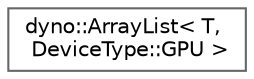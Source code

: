 digraph "Graphical Class Hierarchy"
{
 // LATEX_PDF_SIZE
  bgcolor="transparent";
  edge [fontname=Helvetica,fontsize=10,labelfontname=Helvetica,labelfontsize=10];
  node [fontname=Helvetica,fontsize=10,shape=box,height=0.2,width=0.4];
  rankdir="LR";
  Node0 [id="Node000000",label="dyno::ArrayList\< T,\l DeviceType::GPU \>",height=0.2,width=0.4,color="grey40", fillcolor="white", style="filled",URL="$classdyno_1_1_array_list_3_01_t_00_01_device_type_1_1_g_p_u_01_4.html",tooltip=" "];
}
